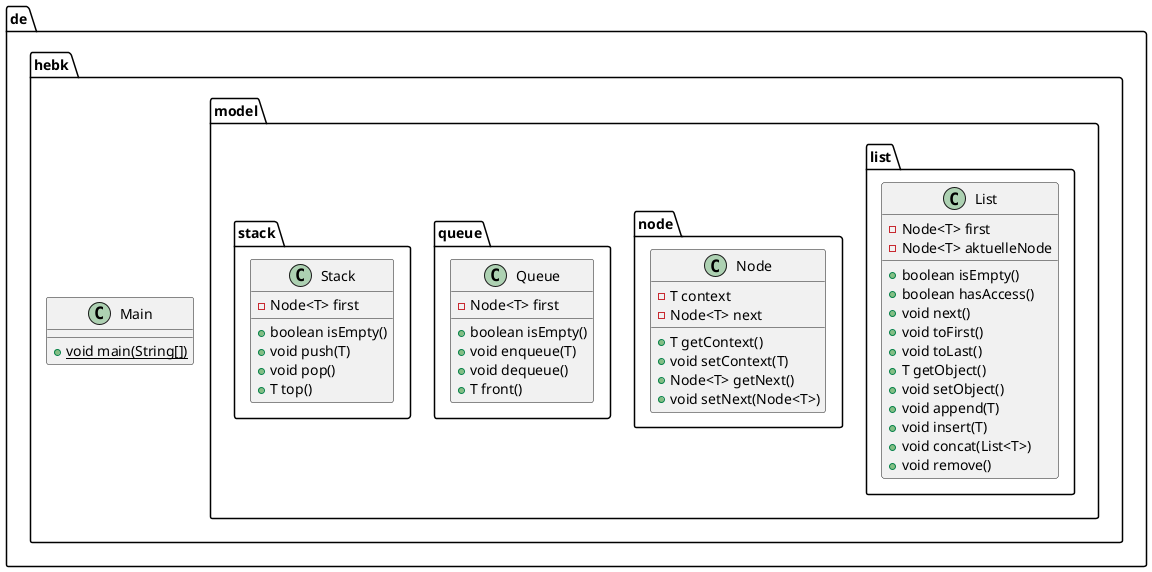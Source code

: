 @startuml
'https://plantuml.com/class-diagram
/'
abstract class AbstractList
abstract AbstractCollection
interface List
interface Collection

List <|-- AbstractList
Collection <|-- AbstractCollection

Collection <|- List
AbstractCollection <|- AbstractList
AbstractList <|-- ArrayList

class ArrayList {
Object[] elementData
size()
}

enum TimeUnit {
DAYS
HOURS
MINUTES
}
'/

class de.hebk.model.list.List {
- Node<T> first
- Node<T> aktuelleNode
+ boolean isEmpty()
+ boolean hasAccess()
+ void next()
+ void toFirst()
+ void toLast()
+ T getObject()
+ void setObject()
+ void append(T)
+ void insert(T)
+ void concat(List<T>)
+ void remove()
}

class de.hebk.model.node.Node {
- T context
- Node<T> next
+ T getContext()
+ void setContext(T)
+ Node<T> getNext()
+ void setNext(Node<T>)
}

class de.hebk.model.queue.Queue {
- Node<T> first
+ boolean isEmpty()
+ void enqueue(T)
+ void dequeue()
+ T front()
}
class de.hebk.model.stack.Stack {
- Node<T> first
+ boolean isEmpty()
+ void push(T)
+ void pop()
+ T top()
}
class de.hebk.Main {
+ {static} void main(String[])
}
@enduml